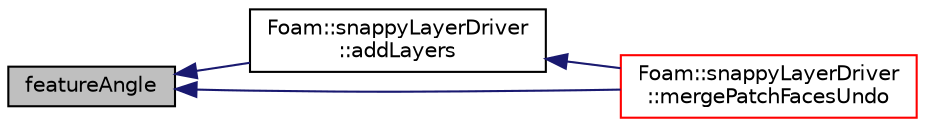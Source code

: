 digraph "featureAngle"
{
  bgcolor="transparent";
  edge [fontname="Helvetica",fontsize="10",labelfontname="Helvetica",labelfontsize="10"];
  node [fontname="Helvetica",fontsize="10",shape=record];
  rankdir="LR";
  Node421 [label="featureAngle",height=0.2,width=0.4,color="black", fillcolor="grey75", style="filled", fontcolor="black"];
  Node421 -> Node422 [dir="back",color="midnightblue",fontsize="10",style="solid",fontname="Helvetica"];
  Node422 [label="Foam::snappyLayerDriver\l::addLayers",height=0.2,width=0.4,color="black",URL="$a25909.html#a2654851d1ffedc26e8ff1424f7097ba6",tooltip="Add cell layers. "];
  Node422 -> Node423 [dir="back",color="midnightblue",fontsize="10",style="solid",fontname="Helvetica"];
  Node423 [label="Foam::snappyLayerDriver\l::mergePatchFacesUndo",height=0.2,width=0.4,color="red",URL="$a25909.html#a84ecedbf634ce64d783a6ebf25a2efec",tooltip="Merge patch faces on same cell. "];
  Node421 -> Node423 [dir="back",color="midnightblue",fontsize="10",style="solid",fontname="Helvetica"];
}
